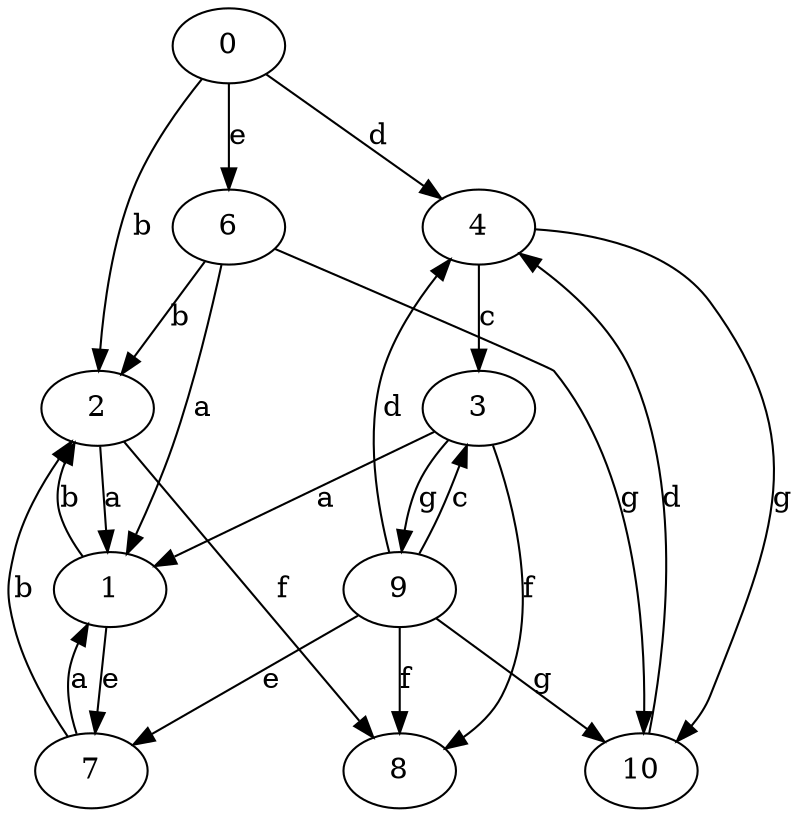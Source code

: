 strict digraph  {
0;
1;
2;
3;
4;
6;
7;
8;
9;
10;
0 -> 2  [label=b];
0 -> 4  [label=d];
0 -> 6  [label=e];
1 -> 2  [label=b];
1 -> 7  [label=e];
2 -> 1  [label=a];
2 -> 8  [label=f];
3 -> 1  [label=a];
3 -> 8  [label=f];
3 -> 9  [label=g];
4 -> 3  [label=c];
4 -> 10  [label=g];
6 -> 1  [label=a];
6 -> 2  [label=b];
6 -> 10  [label=g];
7 -> 1  [label=a];
7 -> 2  [label=b];
9 -> 3  [label=c];
9 -> 4  [label=d];
9 -> 7  [label=e];
9 -> 8  [label=f];
9 -> 10  [label=g];
10 -> 4  [label=d];
}
